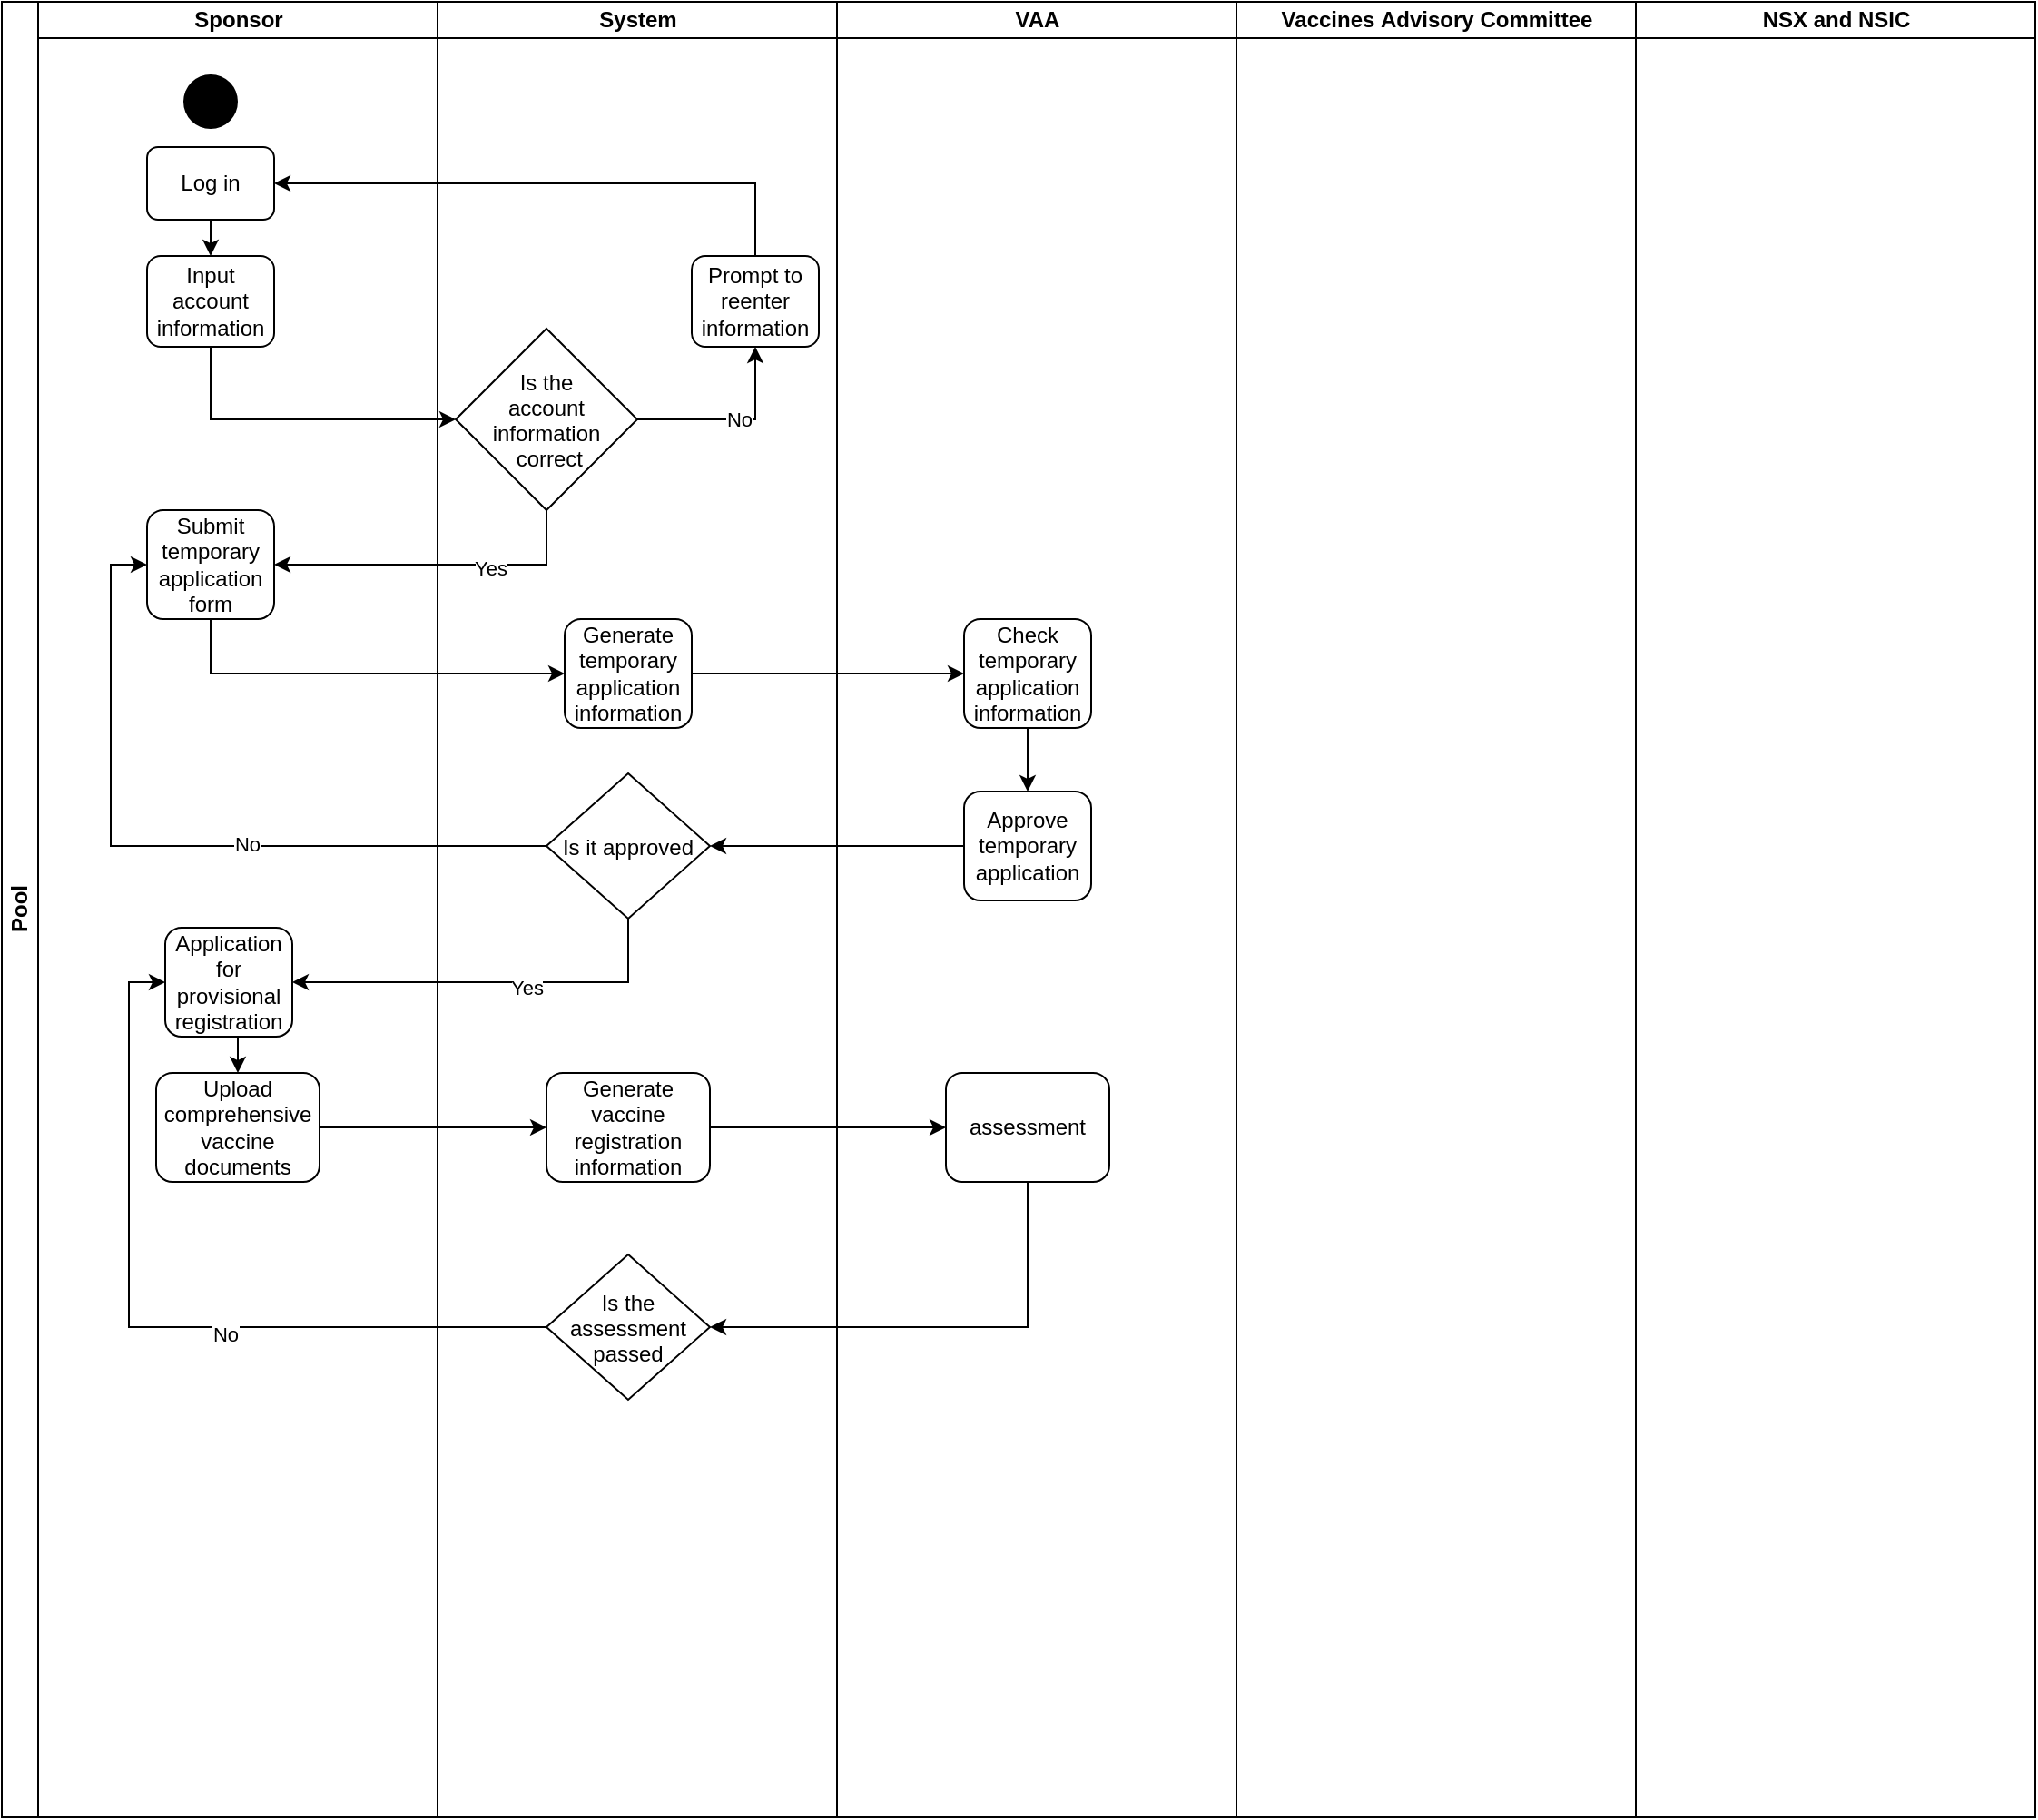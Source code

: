 <mxfile version="14.7.0" type="github">
  <diagram id="prtHgNgQTEPvFCAcTncT" name="Page-1">
    <mxGraphModel dx="1824" dy="1020" grid="1" gridSize="10" guides="1" tooltips="1" connect="1" arrows="1" fold="1" page="1" pageScale="1" pageWidth="827" pageHeight="1169" math="0" shadow="0">
      <root>
        <mxCell id="0" />
        <mxCell id="1" parent="0" />
        <mxCell id="0cfOJmIWYBaw7dlhaxRY-5" value="Pool" style="swimlane;html=1;childLayout=stackLayout;resizeParent=1;resizeParentMax=0;startSize=20;horizontal=0;horizontalStack=1;" vertex="1" parent="1">
          <mxGeometry x="20" y="80" width="680" height="1000" as="geometry" />
        </mxCell>
        <mxCell id="0cfOJmIWYBaw7dlhaxRY-6" value="Sponsor" style="swimlane;html=1;startSize=20;" vertex="1" parent="0cfOJmIWYBaw7dlhaxRY-5">
          <mxGeometry x="20" width="220" height="1000" as="geometry" />
        </mxCell>
        <mxCell id="0cfOJmIWYBaw7dlhaxRY-11" value="" style="ellipse;fillColor=#000000;strokeColor=none;" vertex="1" parent="0cfOJmIWYBaw7dlhaxRY-6">
          <mxGeometry x="80" y="40" width="30" height="30" as="geometry" />
        </mxCell>
        <mxCell id="0cfOJmIWYBaw7dlhaxRY-15" style="edgeStyle=orthogonalEdgeStyle;rounded=0;orthogonalLoop=1;jettySize=auto;html=1;exitX=0.5;exitY=1;exitDx=0;exitDy=0;entryX=0.5;entryY=0;entryDx=0;entryDy=0;" edge="1" parent="0cfOJmIWYBaw7dlhaxRY-6" source="0cfOJmIWYBaw7dlhaxRY-12" target="0cfOJmIWYBaw7dlhaxRY-13">
          <mxGeometry relative="1" as="geometry" />
        </mxCell>
        <mxCell id="0cfOJmIWYBaw7dlhaxRY-12" value="Log in" style="rounded=1;whiteSpace=wrap;html=1;" vertex="1" parent="0cfOJmIWYBaw7dlhaxRY-6">
          <mxGeometry x="60" y="80" width="70" height="40" as="geometry" />
        </mxCell>
        <mxCell id="0cfOJmIWYBaw7dlhaxRY-13" value="Input account information" style="rounded=1;whiteSpace=wrap;html=1;" vertex="1" parent="0cfOJmIWYBaw7dlhaxRY-6">
          <mxGeometry x="60" y="140" width="70" height="50" as="geometry" />
        </mxCell>
        <mxCell id="0cfOJmIWYBaw7dlhaxRY-25" value="Submit temporary application form" style="rounded=1;whiteSpace=wrap;html=1;" vertex="1" parent="0cfOJmIWYBaw7dlhaxRY-6">
          <mxGeometry x="60" y="280" width="70" height="60" as="geometry" />
        </mxCell>
        <mxCell id="0cfOJmIWYBaw7dlhaxRY-44" style="edgeStyle=orthogonalEdgeStyle;rounded=0;orthogonalLoop=1;jettySize=auto;html=1;exitX=0.5;exitY=1;exitDx=0;exitDy=0;entryX=0.5;entryY=0;entryDx=0;entryDy=0;" edge="1" parent="0cfOJmIWYBaw7dlhaxRY-6" source="0cfOJmIWYBaw7dlhaxRY-38" target="0cfOJmIWYBaw7dlhaxRY-41">
          <mxGeometry relative="1" as="geometry" />
        </mxCell>
        <mxCell id="0cfOJmIWYBaw7dlhaxRY-38" value="Application for provisional registration" style="rounded=1;whiteSpace=wrap;html=1;" vertex="1" parent="0cfOJmIWYBaw7dlhaxRY-6">
          <mxGeometry x="70" y="510" width="70" height="60" as="geometry" />
        </mxCell>
        <mxCell id="0cfOJmIWYBaw7dlhaxRY-41" value="Upload comprehensive vaccine documents" style="rounded=1;whiteSpace=wrap;html=1;" vertex="1" parent="0cfOJmIWYBaw7dlhaxRY-6">
          <mxGeometry x="65" y="590" width="90" height="60" as="geometry" />
        </mxCell>
        <mxCell id="0cfOJmIWYBaw7dlhaxRY-7" value="System" style="swimlane;html=1;startSize=20;" vertex="1" parent="0cfOJmIWYBaw7dlhaxRY-5">
          <mxGeometry x="240" width="220" height="1000" as="geometry" />
        </mxCell>
        <mxCell id="0cfOJmIWYBaw7dlhaxRY-22" style="edgeStyle=orthogonalEdgeStyle;rounded=0;orthogonalLoop=1;jettySize=auto;html=1;exitX=1;exitY=0.5;exitDx=0;exitDy=0;entryX=0.5;entryY=1;entryDx=0;entryDy=0;" edge="1" parent="0cfOJmIWYBaw7dlhaxRY-7" source="0cfOJmIWYBaw7dlhaxRY-16" target="0cfOJmIWYBaw7dlhaxRY-18">
          <mxGeometry relative="1" as="geometry" />
        </mxCell>
        <mxCell id="0cfOJmIWYBaw7dlhaxRY-23" value="No" style="edgeLabel;html=1;align=center;verticalAlign=middle;resizable=0;points=[];" vertex="1" connectable="0" parent="0cfOJmIWYBaw7dlhaxRY-22">
          <mxGeometry x="0.059" relative="1" as="geometry">
            <mxPoint as="offset" />
          </mxGeometry>
        </mxCell>
        <mxCell id="0cfOJmIWYBaw7dlhaxRY-16" value="Is the &#xa;account &#xa;information&#xa; correct" style="rhombus;" vertex="1" parent="0cfOJmIWYBaw7dlhaxRY-7">
          <mxGeometry x="10" y="180" width="100" height="100" as="geometry" />
        </mxCell>
        <mxCell id="0cfOJmIWYBaw7dlhaxRY-18" value="Prompt to reenter information" style="rounded=1;whiteSpace=wrap;html=1;" vertex="1" parent="0cfOJmIWYBaw7dlhaxRY-7">
          <mxGeometry x="140" y="140" width="70" height="50" as="geometry" />
        </mxCell>
        <mxCell id="0cfOJmIWYBaw7dlhaxRY-28" value="Generate temporary application information" style="rounded=1;whiteSpace=wrap;html=1;" vertex="1" parent="0cfOJmIWYBaw7dlhaxRY-7">
          <mxGeometry x="70" y="340" width="70" height="60" as="geometry" />
        </mxCell>
        <mxCell id="0cfOJmIWYBaw7dlhaxRY-34" value="Is it approved" style="rhombus;" vertex="1" parent="0cfOJmIWYBaw7dlhaxRY-7">
          <mxGeometry x="60" y="425" width="90" height="80" as="geometry" />
        </mxCell>
        <mxCell id="0cfOJmIWYBaw7dlhaxRY-42" value="Generate vaccine registration information" style="rounded=1;whiteSpace=wrap;html=1;" vertex="1" parent="0cfOJmIWYBaw7dlhaxRY-7">
          <mxGeometry x="60" y="590" width="90" height="60" as="geometry" />
        </mxCell>
        <mxCell id="0cfOJmIWYBaw7dlhaxRY-47" value="Is the &#xa;assessment &#xa;passed" style="rhombus;" vertex="1" parent="0cfOJmIWYBaw7dlhaxRY-7">
          <mxGeometry x="60" y="690" width="90" height="80" as="geometry" />
        </mxCell>
        <mxCell id="0cfOJmIWYBaw7dlhaxRY-17" style="edgeStyle=orthogonalEdgeStyle;rounded=0;orthogonalLoop=1;jettySize=auto;html=1;exitX=0.5;exitY=1;exitDx=0;exitDy=0;" edge="1" parent="0cfOJmIWYBaw7dlhaxRY-5" source="0cfOJmIWYBaw7dlhaxRY-13" target="0cfOJmIWYBaw7dlhaxRY-16">
          <mxGeometry relative="1" as="geometry" />
        </mxCell>
        <mxCell id="0cfOJmIWYBaw7dlhaxRY-24" style="edgeStyle=orthogonalEdgeStyle;rounded=0;orthogonalLoop=1;jettySize=auto;html=1;exitX=0.5;exitY=0;exitDx=0;exitDy=0;entryX=1;entryY=0.5;entryDx=0;entryDy=0;" edge="1" parent="0cfOJmIWYBaw7dlhaxRY-5" source="0cfOJmIWYBaw7dlhaxRY-18" target="0cfOJmIWYBaw7dlhaxRY-12">
          <mxGeometry relative="1" as="geometry" />
        </mxCell>
        <mxCell id="0cfOJmIWYBaw7dlhaxRY-26" style="edgeStyle=orthogonalEdgeStyle;rounded=0;orthogonalLoop=1;jettySize=auto;html=1;exitX=0.5;exitY=1;exitDx=0;exitDy=0;entryX=1;entryY=0.5;entryDx=0;entryDy=0;" edge="1" parent="0cfOJmIWYBaw7dlhaxRY-5" source="0cfOJmIWYBaw7dlhaxRY-16" target="0cfOJmIWYBaw7dlhaxRY-25">
          <mxGeometry relative="1" as="geometry" />
        </mxCell>
        <mxCell id="0cfOJmIWYBaw7dlhaxRY-27" value="Yes" style="edgeLabel;html=1;align=center;verticalAlign=middle;resizable=0;points=[];" vertex="1" connectable="0" parent="0cfOJmIWYBaw7dlhaxRY-26">
          <mxGeometry x="-0.318" y="2" relative="1" as="geometry">
            <mxPoint as="offset" />
          </mxGeometry>
        </mxCell>
        <mxCell id="0cfOJmIWYBaw7dlhaxRY-30" style="edgeStyle=orthogonalEdgeStyle;rounded=0;orthogonalLoop=1;jettySize=auto;html=1;exitX=0.5;exitY=1;exitDx=0;exitDy=0;entryX=0;entryY=0.5;entryDx=0;entryDy=0;" edge="1" parent="0cfOJmIWYBaw7dlhaxRY-5" source="0cfOJmIWYBaw7dlhaxRY-25" target="0cfOJmIWYBaw7dlhaxRY-28">
          <mxGeometry relative="1" as="geometry" />
        </mxCell>
        <mxCell id="0cfOJmIWYBaw7dlhaxRY-31" style="edgeStyle=orthogonalEdgeStyle;rounded=0;orthogonalLoop=1;jettySize=auto;html=1;exitX=1;exitY=0.5;exitDx=0;exitDy=0;entryX=0;entryY=0.5;entryDx=0;entryDy=0;" edge="1" parent="0cfOJmIWYBaw7dlhaxRY-5" source="0cfOJmIWYBaw7dlhaxRY-28" target="0cfOJmIWYBaw7dlhaxRY-29">
          <mxGeometry relative="1" as="geometry" />
        </mxCell>
        <mxCell id="0cfOJmIWYBaw7dlhaxRY-35" style="edgeStyle=orthogonalEdgeStyle;rounded=0;orthogonalLoop=1;jettySize=auto;html=1;exitX=0;exitY=0.5;exitDx=0;exitDy=0;entryX=1;entryY=0.5;entryDx=0;entryDy=0;" edge="1" parent="0cfOJmIWYBaw7dlhaxRY-5" source="0cfOJmIWYBaw7dlhaxRY-32" target="0cfOJmIWYBaw7dlhaxRY-34">
          <mxGeometry relative="1" as="geometry" />
        </mxCell>
        <mxCell id="0cfOJmIWYBaw7dlhaxRY-36" style="edgeStyle=orthogonalEdgeStyle;rounded=0;orthogonalLoop=1;jettySize=auto;html=1;exitX=0;exitY=0.5;exitDx=0;exitDy=0;entryX=0;entryY=0.5;entryDx=0;entryDy=0;" edge="1" parent="0cfOJmIWYBaw7dlhaxRY-5" source="0cfOJmIWYBaw7dlhaxRY-34" target="0cfOJmIWYBaw7dlhaxRY-25">
          <mxGeometry relative="1" as="geometry" />
        </mxCell>
        <mxCell id="0cfOJmIWYBaw7dlhaxRY-37" value="No" style="edgeLabel;html=1;align=center;verticalAlign=middle;resizable=0;points=[];" vertex="1" connectable="0" parent="0cfOJmIWYBaw7dlhaxRY-36">
          <mxGeometry x="-0.203" y="-1" relative="1" as="geometry">
            <mxPoint as="offset" />
          </mxGeometry>
        </mxCell>
        <mxCell id="0cfOJmIWYBaw7dlhaxRY-39" style="edgeStyle=orthogonalEdgeStyle;rounded=0;orthogonalLoop=1;jettySize=auto;html=1;exitX=0.5;exitY=1;exitDx=0;exitDy=0;entryX=1;entryY=0.5;entryDx=0;entryDy=0;" edge="1" parent="0cfOJmIWYBaw7dlhaxRY-5" source="0cfOJmIWYBaw7dlhaxRY-34" target="0cfOJmIWYBaw7dlhaxRY-38">
          <mxGeometry relative="1" as="geometry" />
        </mxCell>
        <mxCell id="0cfOJmIWYBaw7dlhaxRY-40" value="Yes" style="edgeLabel;html=1;align=center;verticalAlign=middle;resizable=0;points=[];" vertex="1" connectable="0" parent="0cfOJmIWYBaw7dlhaxRY-39">
          <mxGeometry x="-0.17" y="3" relative="1" as="geometry">
            <mxPoint as="offset" />
          </mxGeometry>
        </mxCell>
        <mxCell id="0cfOJmIWYBaw7dlhaxRY-8" value="VAA" style="swimlane;html=1;startSize=20;" vertex="1" parent="0cfOJmIWYBaw7dlhaxRY-5">
          <mxGeometry x="460" width="220" height="1000" as="geometry" />
        </mxCell>
        <mxCell id="0cfOJmIWYBaw7dlhaxRY-33" style="edgeStyle=orthogonalEdgeStyle;rounded=0;orthogonalLoop=1;jettySize=auto;html=1;exitX=0.5;exitY=1;exitDx=0;exitDy=0;entryX=0.5;entryY=0;entryDx=0;entryDy=0;" edge="1" parent="0cfOJmIWYBaw7dlhaxRY-8" source="0cfOJmIWYBaw7dlhaxRY-29" target="0cfOJmIWYBaw7dlhaxRY-32">
          <mxGeometry relative="1" as="geometry" />
        </mxCell>
        <mxCell id="0cfOJmIWYBaw7dlhaxRY-29" value="Check temporary application information" style="rounded=1;whiteSpace=wrap;html=1;" vertex="1" parent="0cfOJmIWYBaw7dlhaxRY-8">
          <mxGeometry x="70" y="340" width="70" height="60" as="geometry" />
        </mxCell>
        <mxCell id="0cfOJmIWYBaw7dlhaxRY-32" value="Approve temporary application" style="rounded=1;whiteSpace=wrap;html=1;" vertex="1" parent="0cfOJmIWYBaw7dlhaxRY-8">
          <mxGeometry x="70" y="435" width="70" height="60" as="geometry" />
        </mxCell>
        <mxCell id="0cfOJmIWYBaw7dlhaxRY-43" value="assessment" style="rounded=1;whiteSpace=wrap;html=1;" vertex="1" parent="0cfOJmIWYBaw7dlhaxRY-8">
          <mxGeometry x="60" y="590" width="90" height="60" as="geometry" />
        </mxCell>
        <mxCell id="0cfOJmIWYBaw7dlhaxRY-45" style="edgeStyle=orthogonalEdgeStyle;rounded=0;orthogonalLoop=1;jettySize=auto;html=1;exitX=1;exitY=0.5;exitDx=0;exitDy=0;entryX=0;entryY=0.5;entryDx=0;entryDy=0;" edge="1" parent="0cfOJmIWYBaw7dlhaxRY-5" source="0cfOJmIWYBaw7dlhaxRY-41" target="0cfOJmIWYBaw7dlhaxRY-42">
          <mxGeometry relative="1" as="geometry" />
        </mxCell>
        <mxCell id="0cfOJmIWYBaw7dlhaxRY-46" style="edgeStyle=orthogonalEdgeStyle;rounded=0;orthogonalLoop=1;jettySize=auto;html=1;exitX=1;exitY=0.5;exitDx=0;exitDy=0;entryX=0;entryY=0.5;entryDx=0;entryDy=0;" edge="1" parent="0cfOJmIWYBaw7dlhaxRY-5" source="0cfOJmIWYBaw7dlhaxRY-42" target="0cfOJmIWYBaw7dlhaxRY-43">
          <mxGeometry relative="1" as="geometry" />
        </mxCell>
        <mxCell id="0cfOJmIWYBaw7dlhaxRY-48" style="edgeStyle=orthogonalEdgeStyle;rounded=0;orthogonalLoop=1;jettySize=auto;html=1;exitX=0.5;exitY=1;exitDx=0;exitDy=0;entryX=1;entryY=0.5;entryDx=0;entryDy=0;" edge="1" parent="0cfOJmIWYBaw7dlhaxRY-5" source="0cfOJmIWYBaw7dlhaxRY-43" target="0cfOJmIWYBaw7dlhaxRY-47">
          <mxGeometry relative="1" as="geometry" />
        </mxCell>
        <mxCell id="0cfOJmIWYBaw7dlhaxRY-49" style="edgeStyle=orthogonalEdgeStyle;rounded=0;orthogonalLoop=1;jettySize=auto;html=1;exitX=0;exitY=0.5;exitDx=0;exitDy=0;entryX=0;entryY=0.5;entryDx=0;entryDy=0;" edge="1" parent="0cfOJmIWYBaw7dlhaxRY-5" source="0cfOJmIWYBaw7dlhaxRY-47" target="0cfOJmIWYBaw7dlhaxRY-38">
          <mxGeometry relative="1" as="geometry" />
        </mxCell>
        <mxCell id="0cfOJmIWYBaw7dlhaxRY-50" value="No" style="edgeLabel;html=1;align=center;verticalAlign=middle;resizable=0;points=[];" vertex="1" connectable="0" parent="0cfOJmIWYBaw7dlhaxRY-49">
          <mxGeometry x="-0.196" y="4" relative="1" as="geometry">
            <mxPoint as="offset" />
          </mxGeometry>
        </mxCell>
        <mxCell id="0cfOJmIWYBaw7dlhaxRY-9" value="Vaccines&amp;nbsp;Advisory&amp;nbsp;Committee" style="swimlane;html=1;startSize=20;" vertex="1" parent="1">
          <mxGeometry x="700" y="80" width="220" height="1000" as="geometry" />
        </mxCell>
        <mxCell id="0cfOJmIWYBaw7dlhaxRY-10" value="NSX and NSIC" style="swimlane;html=1;startSize=20;" vertex="1" parent="1">
          <mxGeometry x="920" y="80" width="220" height="1000" as="geometry" />
        </mxCell>
      </root>
    </mxGraphModel>
  </diagram>
</mxfile>
